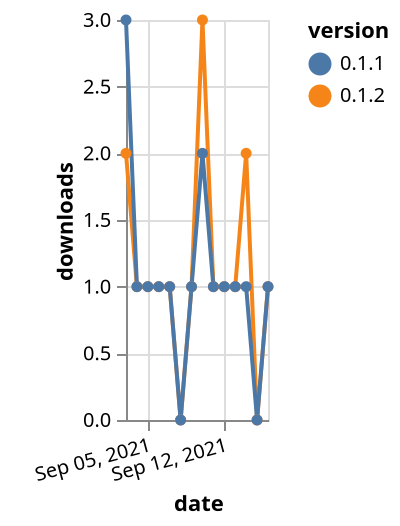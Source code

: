 {"$schema": "https://vega.github.io/schema/vega-lite/v5.json", "description": "A simple bar chart with embedded data.", "data": {"values": [{"date": "2021-09-03", "total": 78, "delta": 2, "version": "0.1.2"}, {"date": "2021-09-04", "total": 79, "delta": 1, "version": "0.1.2"}, {"date": "2021-09-05", "total": 80, "delta": 1, "version": "0.1.2"}, {"date": "2021-09-06", "total": 81, "delta": 1, "version": "0.1.2"}, {"date": "2021-09-07", "total": 82, "delta": 1, "version": "0.1.2"}, {"date": "2021-09-08", "total": 82, "delta": 0, "version": "0.1.2"}, {"date": "2021-09-09", "total": 83, "delta": 1, "version": "0.1.2"}, {"date": "2021-09-10", "total": 86, "delta": 3, "version": "0.1.2"}, {"date": "2021-09-11", "total": 87, "delta": 1, "version": "0.1.2"}, {"date": "2021-09-12", "total": 88, "delta": 1, "version": "0.1.2"}, {"date": "2021-09-13", "total": 89, "delta": 1, "version": "0.1.2"}, {"date": "2021-09-14", "total": 91, "delta": 2, "version": "0.1.2"}, {"date": "2021-09-15", "total": 91, "delta": 0, "version": "0.1.2"}, {"date": "2021-09-16", "total": 92, "delta": 1, "version": "0.1.2"}, {"date": "2021-09-03", "total": 87, "delta": 3, "version": "0.1.1"}, {"date": "2021-09-04", "total": 88, "delta": 1, "version": "0.1.1"}, {"date": "2021-09-05", "total": 89, "delta": 1, "version": "0.1.1"}, {"date": "2021-09-06", "total": 90, "delta": 1, "version": "0.1.1"}, {"date": "2021-09-07", "total": 91, "delta": 1, "version": "0.1.1"}, {"date": "2021-09-08", "total": 91, "delta": 0, "version": "0.1.1"}, {"date": "2021-09-09", "total": 92, "delta": 1, "version": "0.1.1"}, {"date": "2021-09-10", "total": 94, "delta": 2, "version": "0.1.1"}, {"date": "2021-09-11", "total": 95, "delta": 1, "version": "0.1.1"}, {"date": "2021-09-12", "total": 96, "delta": 1, "version": "0.1.1"}, {"date": "2021-09-13", "total": 97, "delta": 1, "version": "0.1.1"}, {"date": "2021-09-14", "total": 98, "delta": 1, "version": "0.1.1"}, {"date": "2021-09-15", "total": 98, "delta": 0, "version": "0.1.1"}, {"date": "2021-09-16", "total": 99, "delta": 1, "version": "0.1.1"}]}, "width": "container", "mark": {"type": "line", "point": {"filled": true}}, "encoding": {"x": {"field": "date", "type": "temporal", "timeUnit": "yearmonthdate", "title": "date", "axis": {"labelAngle": -15}}, "y": {"field": "delta", "type": "quantitative", "title": "downloads"}, "color": {"field": "version", "type": "nominal"}, "tooltip": {"field": "delta"}}}